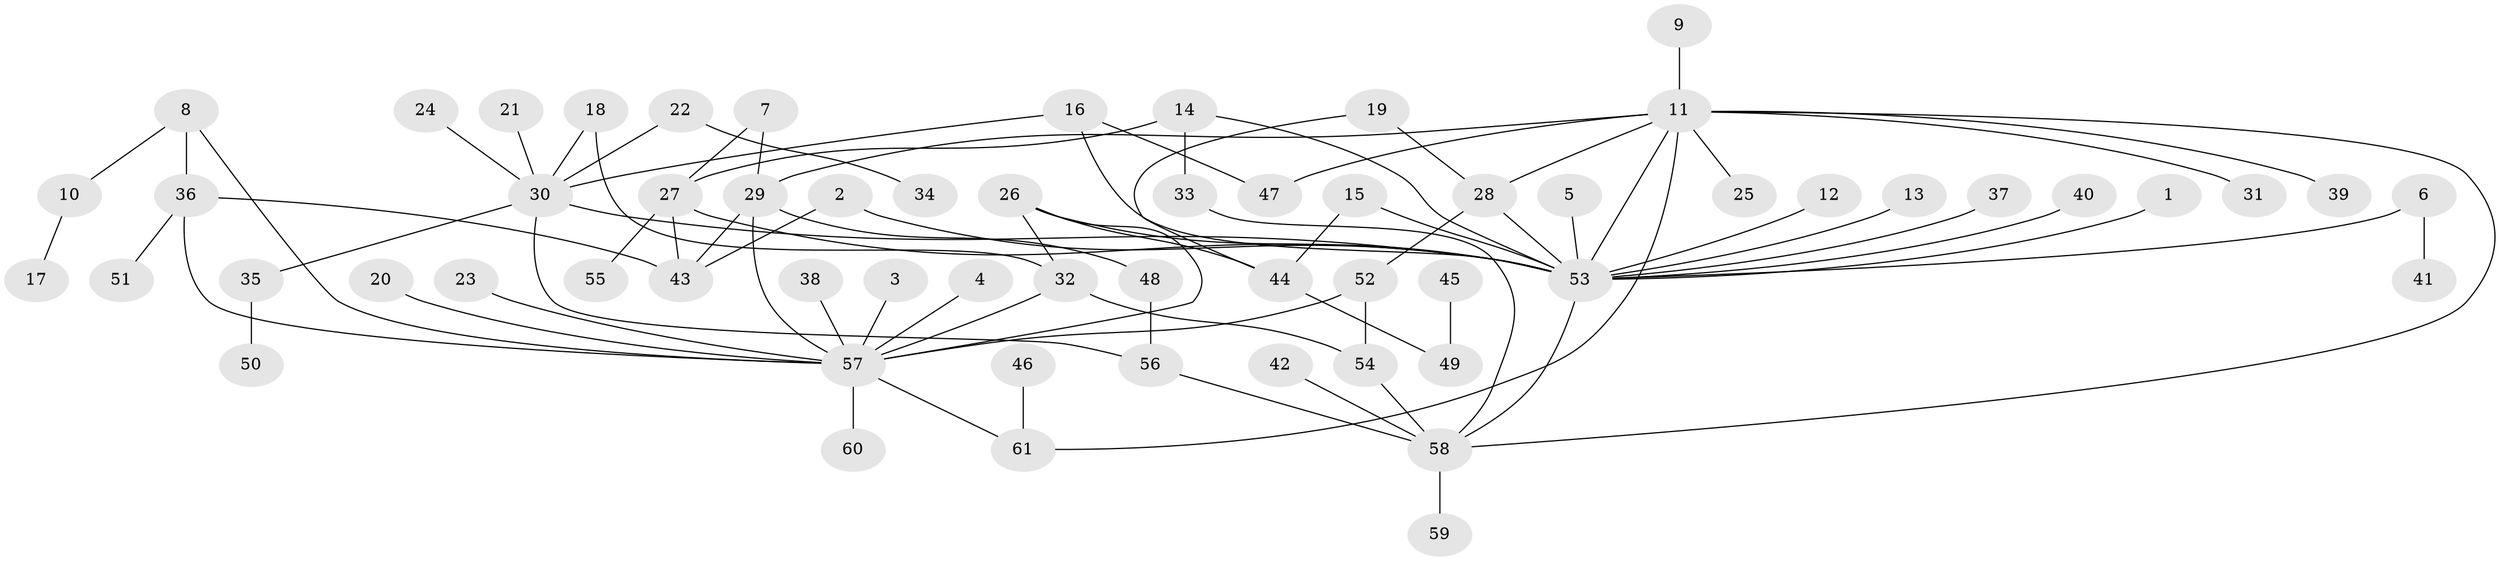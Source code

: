 // original degree distribution, {6: 0.04597701149425287, 20: 0.011494252873563218, 2: 0.19540229885057472, 5: 0.04597701149425287, 3: 0.10344827586206896, 16: 0.011494252873563218, 12: 0.011494252873563218, 9: 0.022988505747126436, 1: 0.5172413793103449, 4: 0.034482758620689655}
// Generated by graph-tools (version 1.1) at 2025/36/03/04/25 23:36:42]
// undirected, 61 vertices, 82 edges
graph export_dot {
  node [color=gray90,style=filled];
  1;
  2;
  3;
  4;
  5;
  6;
  7;
  8;
  9;
  10;
  11;
  12;
  13;
  14;
  15;
  16;
  17;
  18;
  19;
  20;
  21;
  22;
  23;
  24;
  25;
  26;
  27;
  28;
  29;
  30;
  31;
  32;
  33;
  34;
  35;
  36;
  37;
  38;
  39;
  40;
  41;
  42;
  43;
  44;
  45;
  46;
  47;
  48;
  49;
  50;
  51;
  52;
  53;
  54;
  55;
  56;
  57;
  58;
  59;
  60;
  61;
  1 -- 53 [weight=1.0];
  2 -- 43 [weight=1.0];
  2 -- 53 [weight=1.0];
  3 -- 57 [weight=1.0];
  4 -- 57 [weight=1.0];
  5 -- 53 [weight=1.0];
  6 -- 41 [weight=1.0];
  6 -- 53 [weight=1.0];
  7 -- 27 [weight=1.0];
  7 -- 29 [weight=1.0];
  8 -- 10 [weight=1.0];
  8 -- 36 [weight=1.0];
  8 -- 57 [weight=1.0];
  9 -- 11 [weight=1.0];
  10 -- 17 [weight=1.0];
  11 -- 25 [weight=1.0];
  11 -- 28 [weight=1.0];
  11 -- 29 [weight=1.0];
  11 -- 31 [weight=1.0];
  11 -- 39 [weight=1.0];
  11 -- 47 [weight=1.0];
  11 -- 53 [weight=1.0];
  11 -- 58 [weight=1.0];
  11 -- 61 [weight=1.0];
  12 -- 53 [weight=1.0];
  13 -- 53 [weight=1.0];
  14 -- 27 [weight=1.0];
  14 -- 33 [weight=2.0];
  14 -- 53 [weight=1.0];
  15 -- 44 [weight=1.0];
  15 -- 53 [weight=1.0];
  16 -- 30 [weight=1.0];
  16 -- 47 [weight=1.0];
  16 -- 53 [weight=1.0];
  18 -- 30 [weight=1.0];
  18 -- 32 [weight=1.0];
  19 -- 28 [weight=1.0];
  19 -- 44 [weight=1.0];
  20 -- 57 [weight=1.0];
  21 -- 30 [weight=1.0];
  22 -- 30 [weight=1.0];
  22 -- 34 [weight=1.0];
  23 -- 57 [weight=1.0];
  24 -- 30 [weight=1.0];
  26 -- 32 [weight=1.0];
  26 -- 44 [weight=1.0];
  26 -- 53 [weight=1.0];
  26 -- 57 [weight=1.0];
  27 -- 43 [weight=1.0];
  27 -- 53 [weight=1.0];
  27 -- 55 [weight=1.0];
  28 -- 52 [weight=1.0];
  28 -- 53 [weight=1.0];
  29 -- 43 [weight=1.0];
  29 -- 48 [weight=1.0];
  29 -- 57 [weight=1.0];
  30 -- 35 [weight=1.0];
  30 -- 53 [weight=1.0];
  30 -- 56 [weight=1.0];
  32 -- 54 [weight=1.0];
  32 -- 57 [weight=1.0];
  33 -- 58 [weight=1.0];
  35 -- 50 [weight=1.0];
  36 -- 43 [weight=1.0];
  36 -- 51 [weight=1.0];
  36 -- 57 [weight=1.0];
  37 -- 53 [weight=1.0];
  38 -- 57 [weight=1.0];
  40 -- 53 [weight=1.0];
  42 -- 58 [weight=1.0];
  44 -- 49 [weight=1.0];
  45 -- 49 [weight=1.0];
  46 -- 61 [weight=1.0];
  48 -- 56 [weight=1.0];
  52 -- 54 [weight=1.0];
  52 -- 57 [weight=1.0];
  53 -- 58 [weight=1.0];
  54 -- 58 [weight=1.0];
  56 -- 58 [weight=1.0];
  57 -- 60 [weight=1.0];
  57 -- 61 [weight=1.0];
  58 -- 59 [weight=1.0];
}
